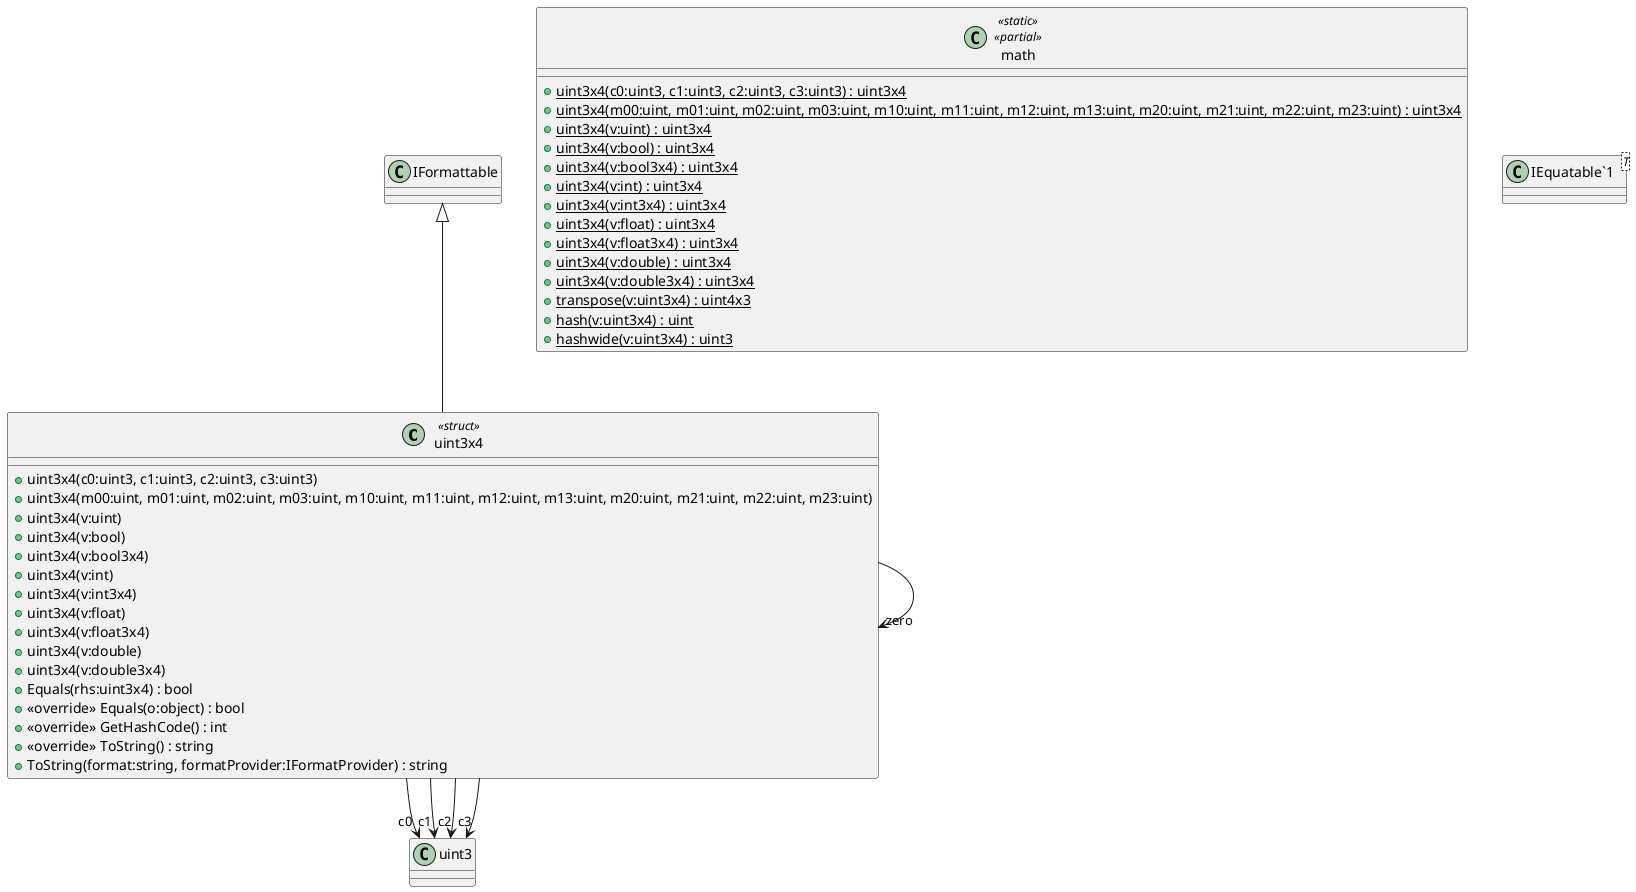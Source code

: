 @startuml
class uint3x4 <<struct>> {
    + uint3x4(c0:uint3, c1:uint3, c2:uint3, c3:uint3)
    + uint3x4(m00:uint, m01:uint, m02:uint, m03:uint, m10:uint, m11:uint, m12:uint, m13:uint, m20:uint, m21:uint, m22:uint, m23:uint)
    + uint3x4(v:uint)
    + uint3x4(v:bool)
    + uint3x4(v:bool3x4)
    + uint3x4(v:int)
    + uint3x4(v:int3x4)
    + uint3x4(v:float)
    + uint3x4(v:float3x4)
    + uint3x4(v:double)
    + uint3x4(v:double3x4)
    + Equals(rhs:uint3x4) : bool
    + <<override>> Equals(o:object) : bool
    + <<override>> GetHashCode() : int
    + <<override>> ToString() : string
    + ToString(format:string, formatProvider:IFormatProvider) : string
}
class math <<static>> <<partial>> {
    + {static} uint3x4(c0:uint3, c1:uint3, c2:uint3, c3:uint3) : uint3x4
    + {static} uint3x4(m00:uint, m01:uint, m02:uint, m03:uint, m10:uint, m11:uint, m12:uint, m13:uint, m20:uint, m21:uint, m22:uint, m23:uint) : uint3x4
    + {static} uint3x4(v:uint) : uint3x4
    + {static} uint3x4(v:bool) : uint3x4
    + {static} uint3x4(v:bool3x4) : uint3x4
    + {static} uint3x4(v:int) : uint3x4
    + {static} uint3x4(v:int3x4) : uint3x4
    + {static} uint3x4(v:float) : uint3x4
    + {static} uint3x4(v:float3x4) : uint3x4
    + {static} uint3x4(v:double) : uint3x4
    + {static} uint3x4(v:double3x4) : uint3x4
    + {static} transpose(v:uint3x4) : uint4x3
    + {static} hash(v:uint3x4) : uint
    + {static} hashwide(v:uint3x4) : uint3
}
class "IEquatable`1"<T> {
}
IFormattable <|-- uint3x4
uint3x4 --> "c0" uint3
uint3x4 --> "c1" uint3
uint3x4 --> "c2" uint3
uint3x4 --> "c3" uint3
uint3x4 --> "zero" uint3x4
@enduml
